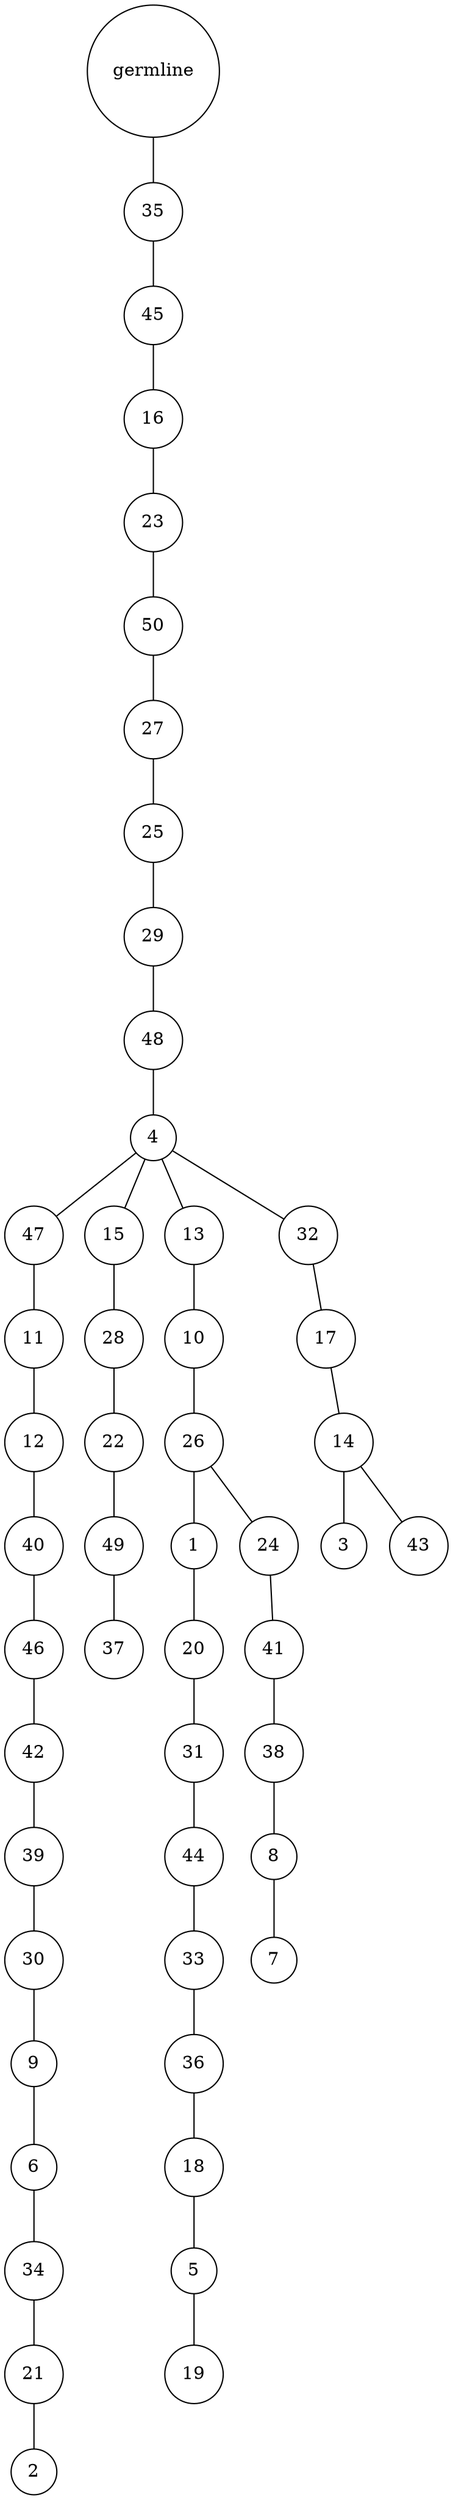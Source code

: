graph {
	rankdir=UD;
	splines=line;
	node [shape=circle]
	"0x7f4c16e31c40" [label="germline"];
	"0x7f4c16e31c70" [label="35"];
	"0x7f4c16e31c40" -- "0x7f4c16e31c70" ;
	"0x7f4c16e31ca0" [label="45"];
	"0x7f4c16e31c70" -- "0x7f4c16e31ca0" ;
	"0x7f4c16e31cd0" [label="16"];
	"0x7f4c16e31ca0" -- "0x7f4c16e31cd0" ;
	"0x7f4c16e31d00" [label="23"];
	"0x7f4c16e31cd0" -- "0x7f4c16e31d00" ;
	"0x7f4c16e31d30" [label="50"];
	"0x7f4c16e31d00" -- "0x7f4c16e31d30" ;
	"0x7f4c16e31d60" [label="27"];
	"0x7f4c16e31d30" -- "0x7f4c16e31d60" ;
	"0x7f4c16e31d90" [label="25"];
	"0x7f4c16e31d60" -- "0x7f4c16e31d90" ;
	"0x7f4c16e31dc0" [label="29"];
	"0x7f4c16e31d90" -- "0x7f4c16e31dc0" ;
	"0x7f4c16e31df0" [label="48"];
	"0x7f4c16e31dc0" -- "0x7f4c16e31df0" ;
	"0x7f4c16e31e20" [label="4"];
	"0x7f4c16e31df0" -- "0x7f4c16e31e20" ;
	"0x7f4c16e31e50" [label="47"];
	"0x7f4c16e31e20" -- "0x7f4c16e31e50" ;
	"0x7f4c16e31e80" [label="11"];
	"0x7f4c16e31e50" -- "0x7f4c16e31e80" ;
	"0x7f4c16e31eb0" [label="12"];
	"0x7f4c16e31e80" -- "0x7f4c16e31eb0" ;
	"0x7f4c16e31ee0" [label="40"];
	"0x7f4c16e31eb0" -- "0x7f4c16e31ee0" ;
	"0x7f4c16e31f10" [label="46"];
	"0x7f4c16e31ee0" -- "0x7f4c16e31f10" ;
	"0x7f4c16e31f40" [label="42"];
	"0x7f4c16e31f10" -- "0x7f4c16e31f40" ;
	"0x7f4c16e31f70" [label="39"];
	"0x7f4c16e31f40" -- "0x7f4c16e31f70" ;
	"0x7f4c16e31fa0" [label="30"];
	"0x7f4c16e31f70" -- "0x7f4c16e31fa0" ;
	"0x7f4c16e31fd0" [label="9"];
	"0x7f4c16e31fa0" -- "0x7f4c16e31fd0" ;
	"0x7f4c16e41040" [label="6"];
	"0x7f4c16e31fd0" -- "0x7f4c16e41040" ;
	"0x7f4c16e41070" [label="34"];
	"0x7f4c16e41040" -- "0x7f4c16e41070" ;
	"0x7f4c16e410a0" [label="21"];
	"0x7f4c16e41070" -- "0x7f4c16e410a0" ;
	"0x7f4c16e410d0" [label="2"];
	"0x7f4c16e410a0" -- "0x7f4c16e410d0" ;
	"0x7f4c16e41100" [label="15"];
	"0x7f4c16e31e20" -- "0x7f4c16e41100" ;
	"0x7f4c16e41130" [label="28"];
	"0x7f4c16e41100" -- "0x7f4c16e41130" ;
	"0x7f4c16e41160" [label="22"];
	"0x7f4c16e41130" -- "0x7f4c16e41160" ;
	"0x7f4c16e41190" [label="49"];
	"0x7f4c16e41160" -- "0x7f4c16e41190" ;
	"0x7f4c16e411c0" [label="37"];
	"0x7f4c16e41190" -- "0x7f4c16e411c0" ;
	"0x7f4c16e411f0" [label="13"];
	"0x7f4c16e31e20" -- "0x7f4c16e411f0" ;
	"0x7f4c16e41220" [label="10"];
	"0x7f4c16e411f0" -- "0x7f4c16e41220" ;
	"0x7f4c16e41250" [label="26"];
	"0x7f4c16e41220" -- "0x7f4c16e41250" ;
	"0x7f4c16e41280" [label="1"];
	"0x7f4c16e41250" -- "0x7f4c16e41280" ;
	"0x7f4c16e412b0" [label="20"];
	"0x7f4c16e41280" -- "0x7f4c16e412b0" ;
	"0x7f4c16e412e0" [label="31"];
	"0x7f4c16e412b0" -- "0x7f4c16e412e0" ;
	"0x7f4c16e41310" [label="44"];
	"0x7f4c16e412e0" -- "0x7f4c16e41310" ;
	"0x7f4c16e41340" [label="33"];
	"0x7f4c16e41310" -- "0x7f4c16e41340" ;
	"0x7f4c16e41370" [label="36"];
	"0x7f4c16e41340" -- "0x7f4c16e41370" ;
	"0x7f4c16e413a0" [label="18"];
	"0x7f4c16e41370" -- "0x7f4c16e413a0" ;
	"0x7f4c16e413d0" [label="5"];
	"0x7f4c16e413a0" -- "0x7f4c16e413d0" ;
	"0x7f4c16e41400" [label="19"];
	"0x7f4c16e413d0" -- "0x7f4c16e41400" ;
	"0x7f4c16e41430" [label="24"];
	"0x7f4c16e41250" -- "0x7f4c16e41430" ;
	"0x7f4c16e41460" [label="41"];
	"0x7f4c16e41430" -- "0x7f4c16e41460" ;
	"0x7f4c16e41490" [label="38"];
	"0x7f4c16e41460" -- "0x7f4c16e41490" ;
	"0x7f4c16e414c0" [label="8"];
	"0x7f4c16e41490" -- "0x7f4c16e414c0" ;
	"0x7f4c16e414f0" [label="7"];
	"0x7f4c16e414c0" -- "0x7f4c16e414f0" ;
	"0x7f4c16e41520" [label="32"];
	"0x7f4c16e31e20" -- "0x7f4c16e41520" ;
	"0x7f4c16e41550" [label="17"];
	"0x7f4c16e41520" -- "0x7f4c16e41550" ;
	"0x7f4c16e41580" [label="14"];
	"0x7f4c16e41550" -- "0x7f4c16e41580" ;
	"0x7f4c16e415b0" [label="3"];
	"0x7f4c16e41580" -- "0x7f4c16e415b0" ;
	"0x7f4c16e415e0" [label="43"];
	"0x7f4c16e41580" -- "0x7f4c16e415e0" ;
}
